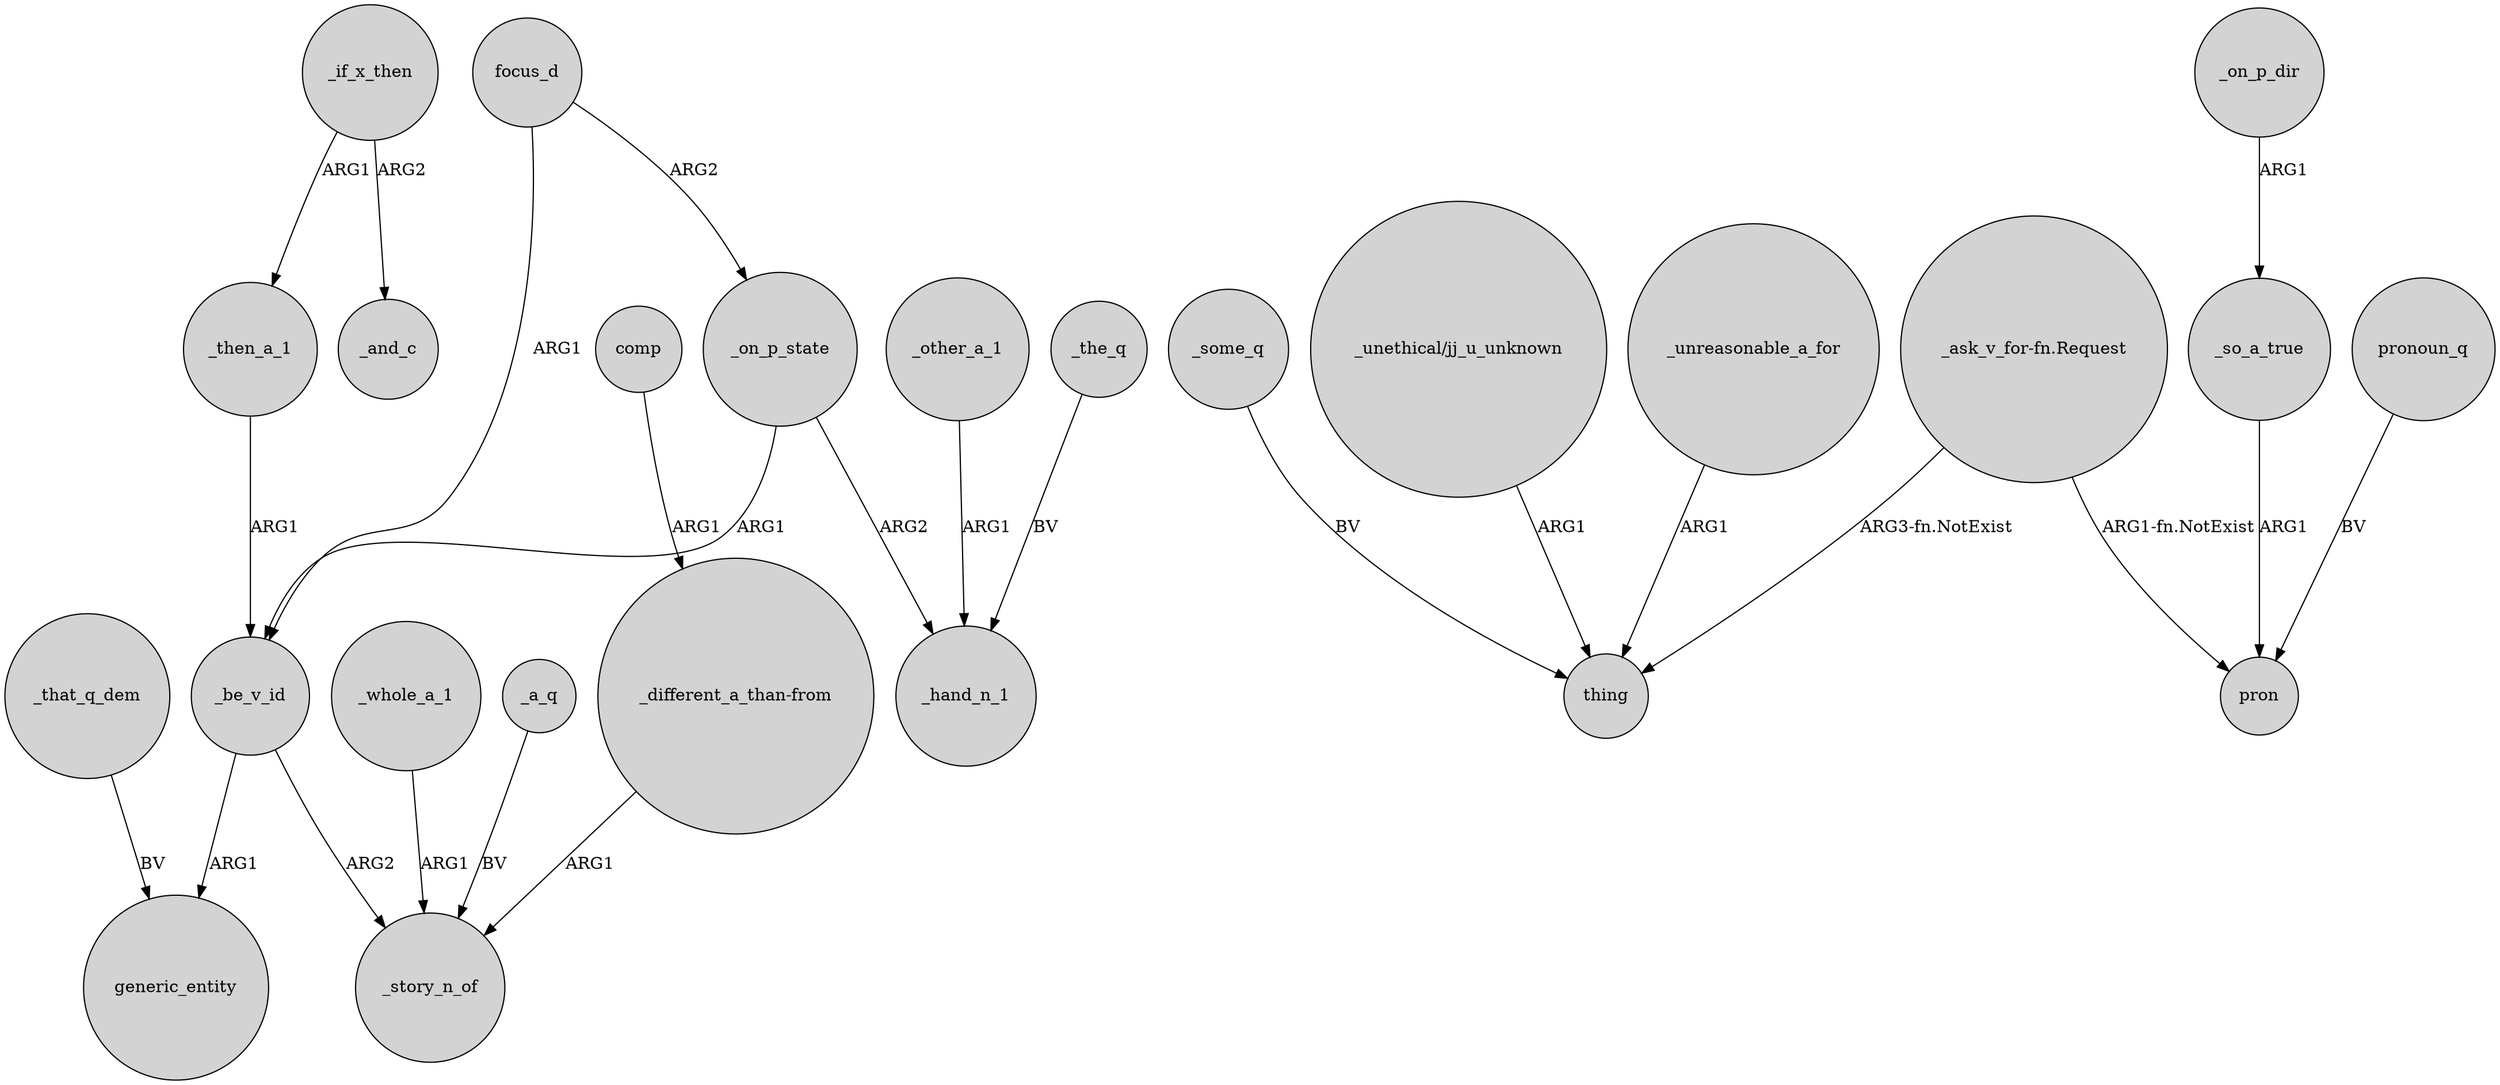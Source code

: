 digraph {
	node [shape=circle style=filled]
	_if_x_then -> _then_a_1 [label=ARG1]
	_some_q -> thing [label=BV]
	_that_q_dem -> generic_entity [label=BV]
	focus_d -> _on_p_state [label=ARG2]
	"_unethical/jj_u_unknown" -> thing [label=ARG1]
	_whole_a_1 -> _story_n_of [label=ARG1]
	_be_v_id -> _story_n_of [label=ARG2]
	_on_p_dir -> _so_a_true [label=ARG1]
	_a_q -> _story_n_of [label=BV]
	_be_v_id -> generic_entity [label=ARG1]
	_then_a_1 -> _be_v_id [label=ARG1]
	_the_q -> _hand_n_1 [label=BV]
	_other_a_1 -> _hand_n_1 [label=ARG1]
	"_different_a_than-from" -> _story_n_of [label=ARG1]
	pronoun_q -> pron [label=BV]
	"_ask_v_for-fn.Request" -> thing [label="ARG3-fn.NotExist"]
	_on_p_state -> _hand_n_1 [label=ARG2]
	focus_d -> _be_v_id [label=ARG1]
	_on_p_state -> _be_v_id [label=ARG1]
	comp -> "_different_a_than-from" [label=ARG1]
	_if_x_then -> _and_c [label=ARG2]
	"_ask_v_for-fn.Request" -> pron [label="ARG1-fn.NotExist"]
	_unreasonable_a_for -> thing [label=ARG1]
	_so_a_true -> pron [label=ARG1]
}
